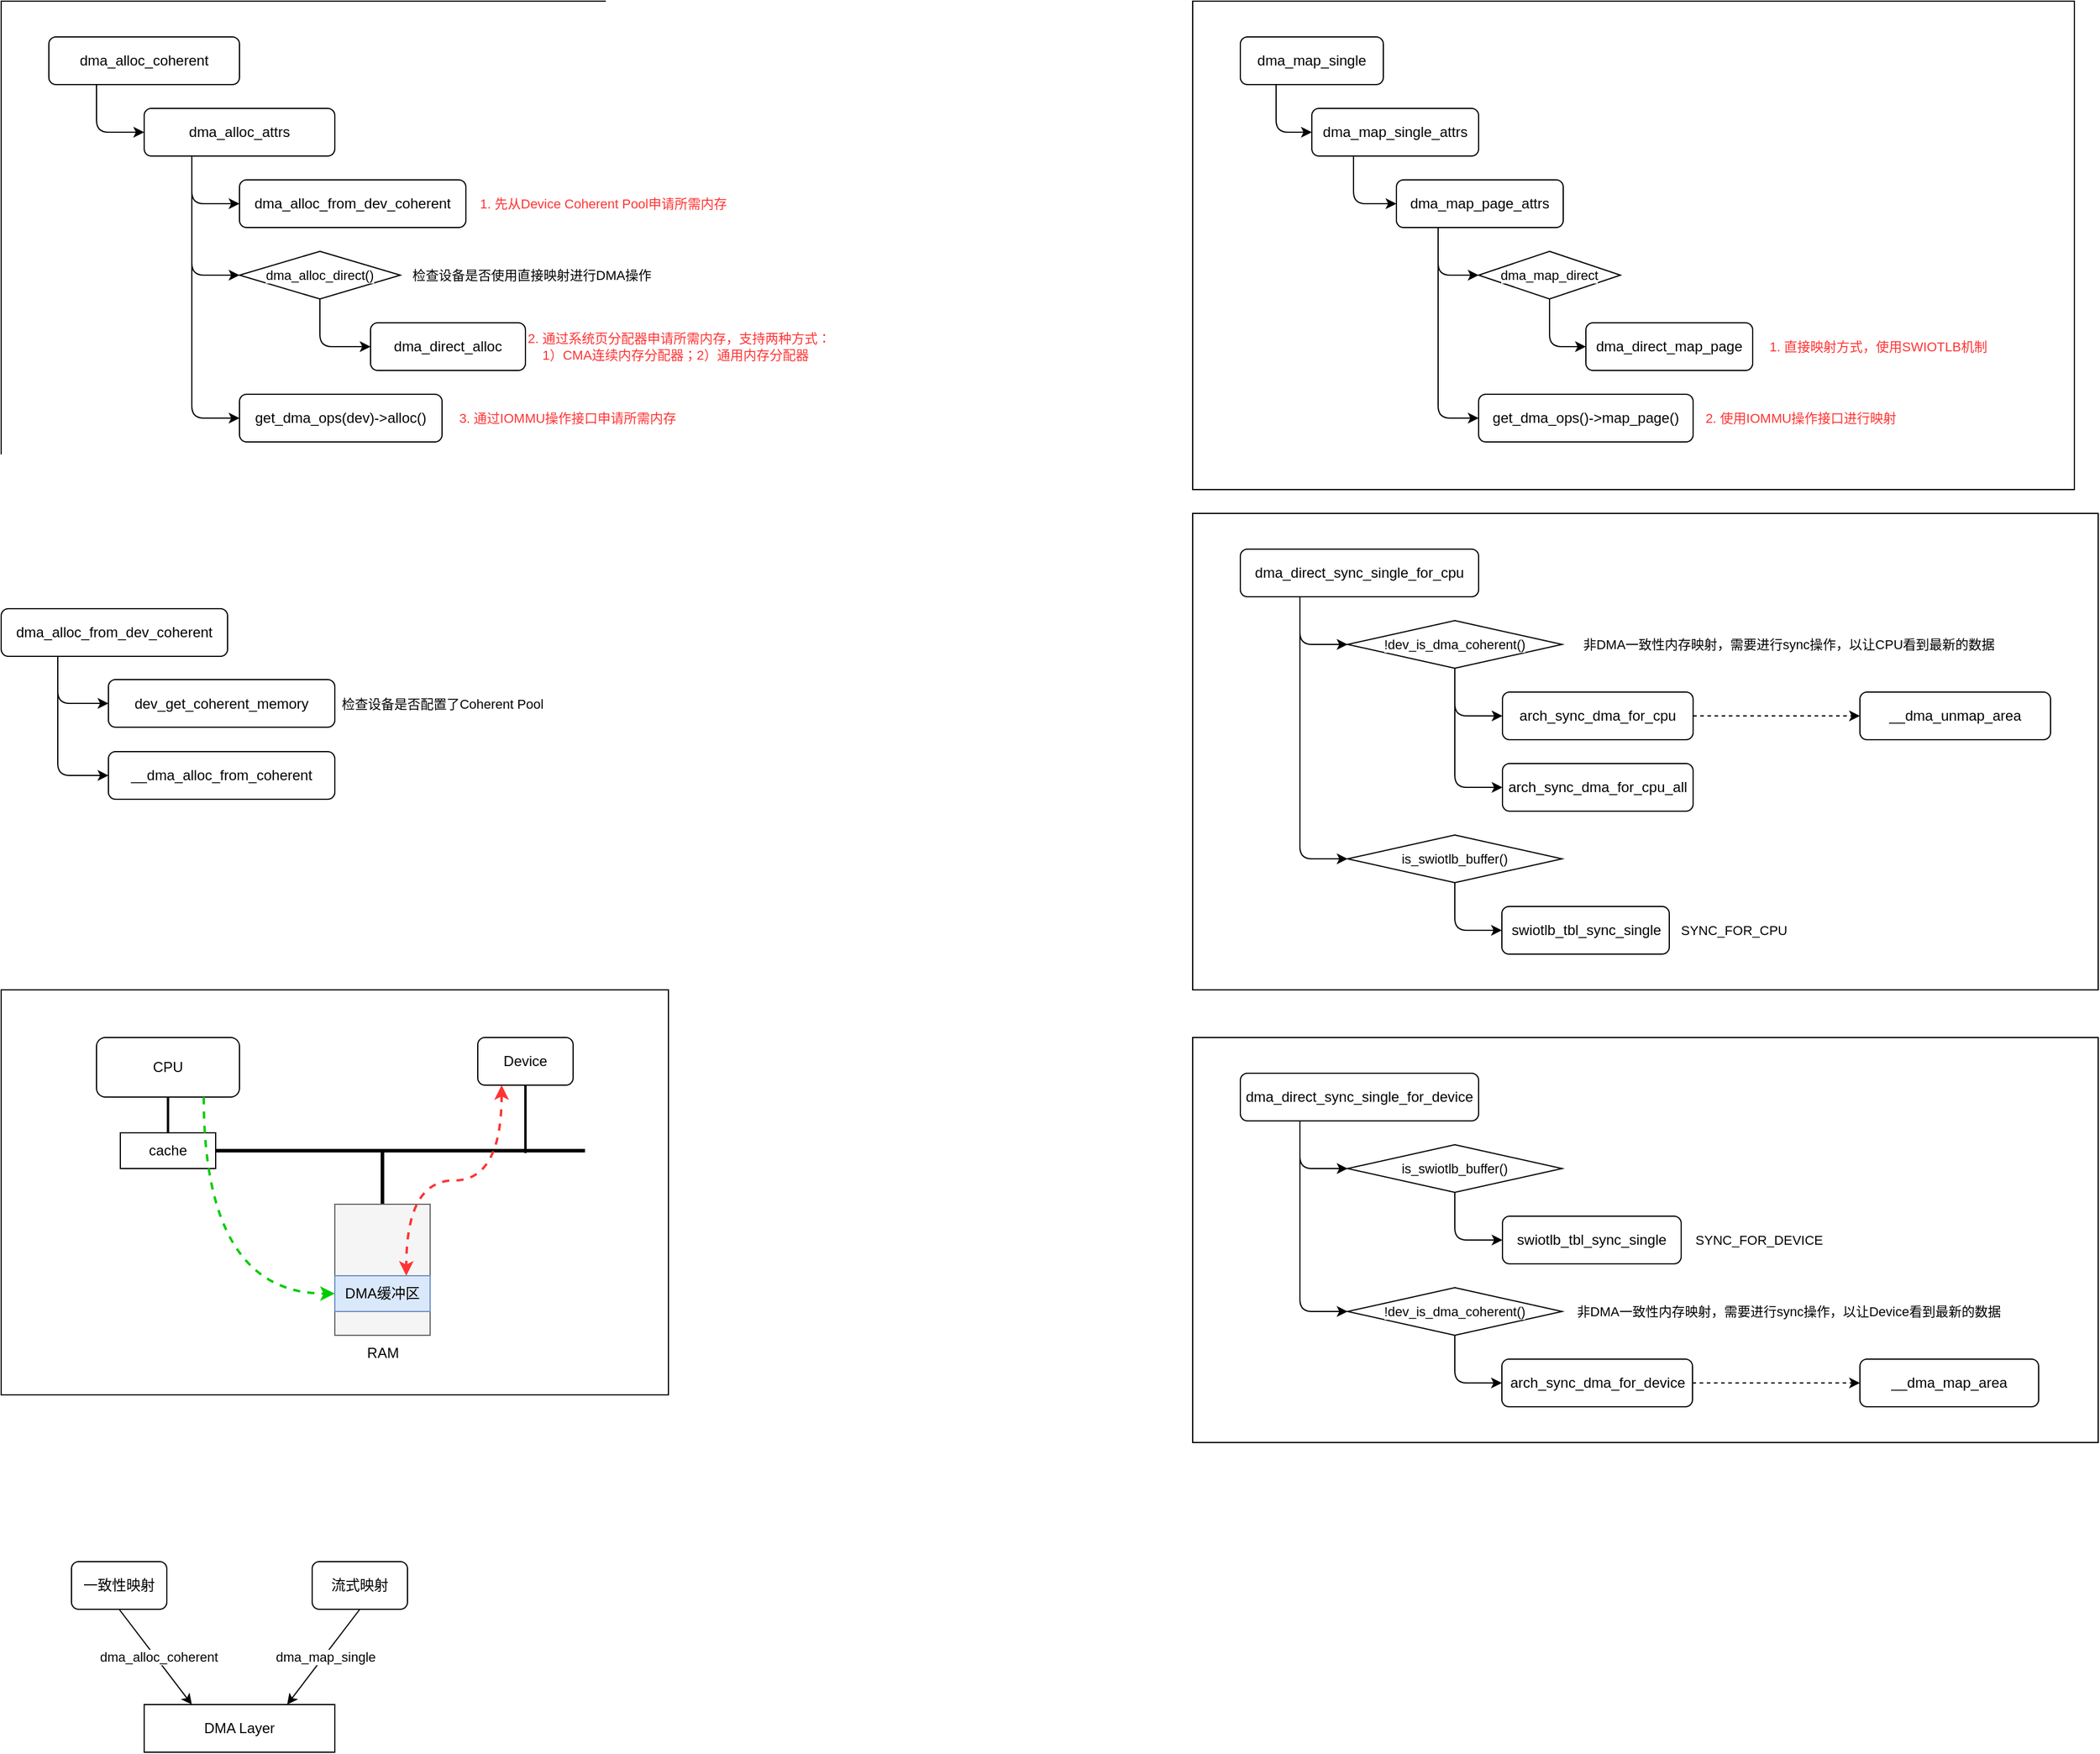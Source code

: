 <mxfile version="23.1.5" type="github" pages="4">
  <diagram name="DMA" id="xgYFPVZLW5DV_Q9SxGE-">
    <mxGraphModel dx="666" dy="1018" grid="1" gridSize="10" guides="1" tooltips="1" connect="1" arrows="1" fold="1" page="1" pageScale="1" pageWidth="827" pageHeight="1169" math="0" shadow="0">
      <root>
        <mxCell id="0" />
        <mxCell id="1" parent="0" />
        <mxCell id="epJa9tiv43tySeTNqx5A-15" style="edgeStyle=orthogonalEdgeStyle;rounded=1;orthogonalLoop=1;jettySize=auto;html=1;exitX=0.25;exitY=1;exitDx=0;exitDy=0;entryX=0;entryY=0.5;entryDx=0;entryDy=0;strokeColor=default;align=center;verticalAlign=middle;fontFamily=Helvetica;fontSize=11;fontColor=default;labelBackgroundColor=default;endArrow=classic;" parent="1" source="epJa9tiv43tySeTNqx5A-13" target="epJa9tiv43tySeTNqx5A-14" edge="1">
          <mxGeometry relative="1" as="geometry" />
        </mxCell>
        <mxCell id="epJa9tiv43tySeTNqx5A-18" style="edgeStyle=orthogonalEdgeStyle;rounded=1;orthogonalLoop=1;jettySize=auto;html=1;exitX=0.25;exitY=1;exitDx=0;exitDy=0;entryX=0;entryY=0.5;entryDx=0;entryDy=0;strokeColor=default;align=center;verticalAlign=middle;fontFamily=Helvetica;fontSize=11;fontColor=default;labelBackgroundColor=default;endArrow=classic;" parent="1" source="epJa9tiv43tySeTNqx5A-13" target="epJa9tiv43tySeTNqx5A-17" edge="1">
          <mxGeometry relative="1" as="geometry" />
        </mxCell>
        <mxCell id="epJa9tiv43tySeTNqx5A-13" value="dma_alloc_from_dev_coherent" style="rounded=1;whiteSpace=wrap;html=1;" parent="1" vertex="1">
          <mxGeometry y="520" width="190" height="40" as="geometry" />
        </mxCell>
        <mxCell id="epJa9tiv43tySeTNqx5A-14" value="dev_get_coherent_memory" style="rounded=1;whiteSpace=wrap;html=1;" parent="1" vertex="1">
          <mxGeometry x="90" y="579.5" width="190" height="40" as="geometry" />
        </mxCell>
        <mxCell id="epJa9tiv43tySeTNqx5A-17" value="__dma_alloc_from_coherent" style="rounded=1;whiteSpace=wrap;html=1;" parent="1" vertex="1">
          <mxGeometry x="90" y="640" width="190" height="40" as="geometry" />
        </mxCell>
        <mxCell id="epJa9tiv43tySeTNqx5A-21" value="检查设备是否配置了Coherent Pool" style="text;html=1;align=center;verticalAlign=middle;resizable=0;points=[];autosize=1;strokeColor=none;fillColor=none;fontFamily=Helvetica;fontSize=11;fontColor=default;labelBackgroundColor=default;" parent="1" vertex="1">
          <mxGeometry x="275" y="584.5" width="190" height="30" as="geometry" />
        </mxCell>
        <mxCell id="epJa9tiv43tySeTNqx5A-42" value="" style="rounded=0;whiteSpace=wrap;html=1;fontFamily=Helvetica;fontSize=11;fontColor=default;labelBackgroundColor=default;" parent="1" vertex="1">
          <mxGeometry y="10" width="790" height="400" as="geometry" />
        </mxCell>
        <mxCell id="epJa9tiv43tySeTNqx5A-43" style="edgeStyle=orthogonalEdgeStyle;rounded=1;orthogonalLoop=1;jettySize=auto;html=1;exitX=0.25;exitY=1;exitDx=0;exitDy=0;entryX=0;entryY=0.5;entryDx=0;entryDy=0;strokeColor=default;align=center;verticalAlign=middle;fontFamily=Helvetica;fontSize=11;fontColor=default;labelBackgroundColor=default;endArrow=classic;" parent="1" source="epJa9tiv43tySeTNqx5A-44" target="epJa9tiv43tySeTNqx5A-49" edge="1">
          <mxGeometry relative="1" as="geometry" />
        </mxCell>
        <mxCell id="epJa9tiv43tySeTNqx5A-44" value="dma_alloc_coherent" style="rounded=1;whiteSpace=wrap;html=1;" parent="1" vertex="1">
          <mxGeometry x="40" y="40" width="160" height="40" as="geometry" />
        </mxCell>
        <mxCell id="epJa9tiv43tySeTNqx5A-45" style="edgeStyle=orthogonalEdgeStyle;rounded=1;orthogonalLoop=1;jettySize=auto;html=1;exitX=0.25;exitY=1;exitDx=0;exitDy=0;entryX=0;entryY=0.5;entryDx=0;entryDy=0;strokeColor=default;align=center;verticalAlign=middle;fontFamily=Helvetica;fontSize=11;fontColor=default;labelBackgroundColor=default;endArrow=classic;" parent="1" source="epJa9tiv43tySeTNqx5A-49" target="epJa9tiv43tySeTNqx5A-50" edge="1">
          <mxGeometry relative="1" as="geometry" />
        </mxCell>
        <mxCell id="epJa9tiv43tySeTNqx5A-46" style="edgeStyle=orthogonalEdgeStyle;rounded=1;orthogonalLoop=1;jettySize=auto;html=1;exitX=0.5;exitY=1;exitDx=0;exitDy=0;entryX=0;entryY=0.5;entryDx=0;entryDy=0;strokeColor=default;align=center;verticalAlign=middle;fontFamily=Helvetica;fontSize=11;fontColor=default;labelBackgroundColor=default;endArrow=classic;" parent="1" source="epJa9tiv43tySeTNqx5A-53" target="epJa9tiv43tySeTNqx5A-51" edge="1">
          <mxGeometry relative="1" as="geometry" />
        </mxCell>
        <mxCell id="epJa9tiv43tySeTNqx5A-47" style="edgeStyle=orthogonalEdgeStyle;rounded=1;orthogonalLoop=1;jettySize=auto;html=1;exitX=0.25;exitY=1;exitDx=0;exitDy=0;entryX=0;entryY=0.5;entryDx=0;entryDy=0;strokeColor=default;align=center;verticalAlign=middle;fontFamily=Helvetica;fontSize=11;fontColor=default;labelBackgroundColor=default;endArrow=classic;" parent="1" source="epJa9tiv43tySeTNqx5A-49" target="epJa9tiv43tySeTNqx5A-52" edge="1">
          <mxGeometry relative="1" as="geometry" />
        </mxCell>
        <mxCell id="epJa9tiv43tySeTNqx5A-48" style="edgeStyle=orthogonalEdgeStyle;rounded=1;orthogonalLoop=1;jettySize=auto;html=1;exitX=0.25;exitY=1;exitDx=0;exitDy=0;entryX=0;entryY=0.5;entryDx=0;entryDy=0;strokeColor=default;align=center;verticalAlign=middle;fontFamily=Helvetica;fontSize=11;fontColor=default;labelBackgroundColor=default;endArrow=classic;" parent="1" source="epJa9tiv43tySeTNqx5A-49" target="epJa9tiv43tySeTNqx5A-53" edge="1">
          <mxGeometry relative="1" as="geometry" />
        </mxCell>
        <mxCell id="epJa9tiv43tySeTNqx5A-49" value="dma_alloc_attrs" style="rounded=1;whiteSpace=wrap;html=1;" parent="1" vertex="1">
          <mxGeometry x="120" y="100" width="160" height="40" as="geometry" />
        </mxCell>
        <mxCell id="epJa9tiv43tySeTNqx5A-50" value="dma_alloc_from_dev_coherent" style="rounded=1;whiteSpace=wrap;html=1;" parent="1" vertex="1">
          <mxGeometry x="200" y="160" width="190" height="40" as="geometry" />
        </mxCell>
        <mxCell id="epJa9tiv43tySeTNqx5A-51" value="dma_direct_alloc" style="rounded=1;whiteSpace=wrap;html=1;" parent="1" vertex="1">
          <mxGeometry x="310" y="280" width="130" height="40" as="geometry" />
        </mxCell>
        <mxCell id="epJa9tiv43tySeTNqx5A-52" value="get_dma_ops(dev)-&amp;gt;alloc()" style="rounded=1;whiteSpace=wrap;html=1;" parent="1" vertex="1">
          <mxGeometry x="200" y="340" width="170" height="40" as="geometry" />
        </mxCell>
        <mxCell id="epJa9tiv43tySeTNqx5A-53" value="dma_alloc_direct()" style="rhombus;whiteSpace=wrap;html=1;fontFamily=Helvetica;fontSize=11;fontColor=default;labelBackgroundColor=default;" parent="1" vertex="1">
          <mxGeometry x="200" y="220" width="135" height="40" as="geometry" />
        </mxCell>
        <mxCell id="epJa9tiv43tySeTNqx5A-54" value="1. 先从Device Coherent Pool申请所需内存" style="text;html=1;align=center;verticalAlign=middle;resizable=0;points=[];autosize=1;strokeColor=none;fillColor=none;fontFamily=Helvetica;fontSize=11;fontColor=#FF3333;labelBackgroundColor=default;" parent="1" vertex="1">
          <mxGeometry x="390" y="165" width="230" height="30" as="geometry" />
        </mxCell>
        <mxCell id="epJa9tiv43tySeTNqx5A-55" value="检查设备是否使用直接映射进行DMA操作" style="text;html=1;align=center;verticalAlign=middle;resizable=0;points=[];autosize=1;strokeColor=none;fillColor=none;fontFamily=Helvetica;fontSize=11;fontColor=default;labelBackgroundColor=default;" parent="1" vertex="1">
          <mxGeometry x="335" y="225" width="220" height="30" as="geometry" />
        </mxCell>
        <mxCell id="epJa9tiv43tySeTNqx5A-56" value="2. 通过系统页分配器申请所需内存，支持两种方式：&lt;br&gt;&lt;span style=&quot;white-space-collapse: preserve;&quot;&gt;&amp;nbsp; &amp;nbsp; &lt;/span&gt;1）CMA连续内存分配器；2）通用内存分配器" style="text;html=1;align=left;verticalAlign=middle;resizable=0;points=[];autosize=1;strokeColor=none;fillColor=none;fontFamily=Helvetica;fontSize=11;fontColor=#FF3333;labelBackgroundColor=default;" parent="1" vertex="1">
          <mxGeometry x="440" y="280" width="280" height="40" as="geometry" />
        </mxCell>
        <mxCell id="epJa9tiv43tySeTNqx5A-57" value="3. 通过IOMMU操作接口申请所需内存" style="text;html=1;align=center;verticalAlign=middle;resizable=0;points=[];autosize=1;strokeColor=none;fillColor=none;fontFamily=Helvetica;fontSize=11;fontColor=#FF3333;labelBackgroundColor=default;" parent="1" vertex="1">
          <mxGeometry x="370" y="345" width="210" height="30" as="geometry" />
        </mxCell>
        <mxCell id="epJa9tiv43tySeTNqx5A-59" value="" style="rounded=0;whiteSpace=wrap;html=1;fontFamily=Helvetica;fontSize=11;fontColor=default;labelBackgroundColor=default;" parent="1" vertex="1">
          <mxGeometry x="1000" y="10" width="740" height="410" as="geometry" />
        </mxCell>
        <mxCell id="epJa9tiv43tySeTNqx5A-60" style="edgeStyle=orthogonalEdgeStyle;rounded=1;orthogonalLoop=1;jettySize=auto;html=1;exitX=0.25;exitY=1;exitDx=0;exitDy=0;entryX=0;entryY=0.5;entryDx=0;entryDy=0;strokeColor=default;align=center;verticalAlign=middle;fontFamily=Helvetica;fontSize=11;fontColor=default;labelBackgroundColor=default;endArrow=classic;" parent="1" source="epJa9tiv43tySeTNqx5A-61" target="epJa9tiv43tySeTNqx5A-63" edge="1">
          <mxGeometry relative="1" as="geometry" />
        </mxCell>
        <mxCell id="epJa9tiv43tySeTNqx5A-61" value="dma_map_single" style="rounded=1;whiteSpace=wrap;html=1;" parent="1" vertex="1">
          <mxGeometry x="1040" y="40" width="120" height="40" as="geometry" />
        </mxCell>
        <mxCell id="epJa9tiv43tySeTNqx5A-62" style="edgeStyle=orthogonalEdgeStyle;rounded=1;orthogonalLoop=1;jettySize=auto;html=1;exitX=0.25;exitY=1;exitDx=0;exitDy=0;entryX=0;entryY=0.5;entryDx=0;entryDy=0;strokeColor=default;align=center;verticalAlign=middle;fontFamily=Helvetica;fontSize=11;fontColor=default;labelBackgroundColor=default;endArrow=classic;" parent="1" source="epJa9tiv43tySeTNqx5A-63" target="epJa9tiv43tySeTNqx5A-66" edge="1">
          <mxGeometry relative="1" as="geometry" />
        </mxCell>
        <mxCell id="epJa9tiv43tySeTNqx5A-63" value="dma_map_single_attrs" style="rounded=1;whiteSpace=wrap;html=1;" parent="1" vertex="1">
          <mxGeometry x="1100" y="100" width="140" height="40" as="geometry" />
        </mxCell>
        <mxCell id="epJa9tiv43tySeTNqx5A-64" style="edgeStyle=orthogonalEdgeStyle;rounded=1;orthogonalLoop=1;jettySize=auto;html=1;exitX=0.25;exitY=1;exitDx=0;exitDy=0;entryX=0;entryY=0.5;entryDx=0;entryDy=0;strokeColor=default;align=center;verticalAlign=middle;fontFamily=Helvetica;fontSize=11;fontColor=default;labelBackgroundColor=default;endArrow=classic;" parent="1" source="epJa9tiv43tySeTNqx5A-66" target="epJa9tiv43tySeTNqx5A-68" edge="1">
          <mxGeometry relative="1" as="geometry" />
        </mxCell>
        <mxCell id="epJa9tiv43tySeTNqx5A-65" style="edgeStyle=orthogonalEdgeStyle;rounded=1;orthogonalLoop=1;jettySize=auto;html=1;exitX=0.25;exitY=1;exitDx=0;exitDy=0;entryX=0;entryY=0.5;entryDx=0;entryDy=0;strokeColor=default;align=center;verticalAlign=middle;fontFamily=Helvetica;fontSize=11;fontColor=default;labelBackgroundColor=default;endArrow=classic;" parent="1" source="epJa9tiv43tySeTNqx5A-66" target="epJa9tiv43tySeTNqx5A-70" edge="1">
          <mxGeometry relative="1" as="geometry" />
        </mxCell>
        <mxCell id="epJa9tiv43tySeTNqx5A-66" value="dma_map_page_attrs" style="rounded=1;whiteSpace=wrap;html=1;" parent="1" vertex="1">
          <mxGeometry x="1171" y="160" width="140" height="40" as="geometry" />
        </mxCell>
        <mxCell id="epJa9tiv43tySeTNqx5A-67" style="edgeStyle=orthogonalEdgeStyle;rounded=1;orthogonalLoop=1;jettySize=auto;html=1;exitX=0.5;exitY=1;exitDx=0;exitDy=0;entryX=0;entryY=0.5;entryDx=0;entryDy=0;strokeColor=default;align=center;verticalAlign=middle;fontFamily=Helvetica;fontSize=11;fontColor=default;labelBackgroundColor=default;endArrow=classic;" parent="1" source="epJa9tiv43tySeTNqx5A-68" target="epJa9tiv43tySeTNqx5A-69" edge="1">
          <mxGeometry relative="1" as="geometry" />
        </mxCell>
        <mxCell id="epJa9tiv43tySeTNqx5A-68" value="dma_map_direct" style="rhombus;whiteSpace=wrap;html=1;fontFamily=Helvetica;fontSize=11;fontColor=default;labelBackgroundColor=default;" parent="1" vertex="1">
          <mxGeometry x="1240" y="220" width="119" height="40" as="geometry" />
        </mxCell>
        <mxCell id="epJa9tiv43tySeTNqx5A-69" value="dma_direct_map_page" style="rounded=1;whiteSpace=wrap;html=1;" parent="1" vertex="1">
          <mxGeometry x="1330" y="280" width="140" height="40" as="geometry" />
        </mxCell>
        <mxCell id="epJa9tiv43tySeTNqx5A-70" value="get_dma_ops()-&amp;gt;map_page()" style="rounded=1;whiteSpace=wrap;html=1;" parent="1" vertex="1">
          <mxGeometry x="1240" y="340" width="180" height="40" as="geometry" />
        </mxCell>
        <mxCell id="epJa9tiv43tySeTNqx5A-71" value="1. 直接映射方式，使用SWIOTLB机制" style="text;html=1;align=center;verticalAlign=middle;resizable=0;points=[];autosize=1;strokeColor=none;fillColor=none;fontFamily=Helvetica;fontSize=11;fontColor=#FF3333;labelBackgroundColor=default;" parent="1" vertex="1">
          <mxGeometry x="1470" y="285" width="210" height="30" as="geometry" />
        </mxCell>
        <mxCell id="epJa9tiv43tySeTNqx5A-72" value="2. 使用IOMMU操作接口进行映射" style="text;html=1;align=center;verticalAlign=middle;resizable=0;points=[];autosize=1;strokeColor=none;fillColor=none;fontFamily=Helvetica;fontSize=11;fontColor=#FF3333;labelBackgroundColor=default;" parent="1" vertex="1">
          <mxGeometry x="1420" y="345" width="180" height="30" as="geometry" />
        </mxCell>
        <mxCell id="epJa9tiv43tySeTNqx5A-115" value="" style="rounded=0;whiteSpace=wrap;html=1;fontFamily=Helvetica;fontSize=11;fontColor=default;labelBackgroundColor=default;" parent="1" vertex="1">
          <mxGeometry x="1000" y="440" width="760" height="400" as="geometry" />
        </mxCell>
        <mxCell id="epJa9tiv43tySeTNqx5A-116" style="edgeStyle=orthogonalEdgeStyle;rounded=1;orthogonalLoop=1;jettySize=auto;html=1;exitX=0.25;exitY=1;exitDx=0;exitDy=0;entryX=0;entryY=0.5;entryDx=0;entryDy=0;strokeColor=default;align=center;verticalAlign=middle;fontFamily=Helvetica;fontSize=11;fontColor=default;labelBackgroundColor=default;endArrow=classic;" parent="1" source="epJa9tiv43tySeTNqx5A-118" target="epJa9tiv43tySeTNqx5A-123" edge="1">
          <mxGeometry relative="1" as="geometry" />
        </mxCell>
        <mxCell id="epJa9tiv43tySeTNqx5A-117" style="edgeStyle=orthogonalEdgeStyle;rounded=1;orthogonalLoop=1;jettySize=auto;html=1;exitX=0.25;exitY=1;exitDx=0;exitDy=0;entryX=0;entryY=0.5;entryDx=0;entryDy=0;strokeColor=default;align=center;verticalAlign=middle;fontFamily=Helvetica;fontSize=11;fontColor=default;labelBackgroundColor=default;endArrow=classic;" parent="1" source="epJa9tiv43tySeTNqx5A-118" target="epJa9tiv43tySeTNqx5A-127" edge="1">
          <mxGeometry relative="1" as="geometry" />
        </mxCell>
        <mxCell id="epJa9tiv43tySeTNqx5A-118" value="dma_direct_sync_single_for_cpu" style="rounded=1;whiteSpace=wrap;html=1;" parent="1" vertex="1">
          <mxGeometry x="1040" y="470" width="200" height="40" as="geometry" />
        </mxCell>
        <mxCell id="epJa9tiv43tySeTNqx5A-119" style="edgeStyle=orthogonalEdgeStyle;rounded=1;orthogonalLoop=1;jettySize=auto;html=1;exitX=1;exitY=0.5;exitDx=0;exitDy=0;entryX=0;entryY=0.5;entryDx=0;entryDy=0;strokeColor=default;align=center;verticalAlign=middle;fontFamily=Helvetica;fontSize=11;fontColor=default;labelBackgroundColor=default;endArrow=classic;dashed=1;" parent="1" source="epJa9tiv43tySeTNqx5A-120" target="epJa9tiv43tySeTNqx5A-129" edge="1">
          <mxGeometry relative="1" as="geometry" />
        </mxCell>
        <mxCell id="epJa9tiv43tySeTNqx5A-120" value="arch_sync_dma_for_cpu" style="rounded=1;whiteSpace=wrap;html=1;" parent="1" vertex="1">
          <mxGeometry x="1260" y="590" width="160" height="40" as="geometry" />
        </mxCell>
        <mxCell id="epJa9tiv43tySeTNqx5A-121" style="edgeStyle=orthogonalEdgeStyle;rounded=1;orthogonalLoop=1;jettySize=auto;html=1;exitX=0.5;exitY=1;exitDx=0;exitDy=0;entryX=0;entryY=0.5;entryDx=0;entryDy=0;strokeColor=default;align=center;verticalAlign=middle;fontFamily=Helvetica;fontSize=11;fontColor=default;labelBackgroundColor=default;endArrow=classic;" parent="1" source="epJa9tiv43tySeTNqx5A-123" target="epJa9tiv43tySeTNqx5A-120" edge="1">
          <mxGeometry relative="1" as="geometry" />
        </mxCell>
        <mxCell id="epJa9tiv43tySeTNqx5A-122" style="edgeStyle=orthogonalEdgeStyle;rounded=1;orthogonalLoop=1;jettySize=auto;html=1;exitX=0.5;exitY=1;exitDx=0;exitDy=0;entryX=0;entryY=0.5;entryDx=0;entryDy=0;strokeColor=default;align=center;verticalAlign=middle;fontFamily=Helvetica;fontSize=11;fontColor=default;labelBackgroundColor=default;endArrow=classic;" parent="1" source="epJa9tiv43tySeTNqx5A-123" target="epJa9tiv43tySeTNqx5A-125" edge="1">
          <mxGeometry relative="1" as="geometry" />
        </mxCell>
        <mxCell id="epJa9tiv43tySeTNqx5A-123" value="!dev_is_dma_coherent()" style="rhombus;whiteSpace=wrap;html=1;fontFamily=Helvetica;fontSize=11;fontColor=default;labelBackgroundColor=default;" parent="1" vertex="1">
          <mxGeometry x="1130" y="530" width="180" height="40" as="geometry" />
        </mxCell>
        <mxCell id="epJa9tiv43tySeTNqx5A-124" value="非DMA一致性内存映射，需要进行sync操作，以让CPU看到最新的数据" style="text;html=1;align=center;verticalAlign=middle;resizable=0;points=[];autosize=1;strokeColor=none;fillColor=none;fontFamily=Helvetica;fontSize=11;fontColor=default;labelBackgroundColor=default;" parent="1" vertex="1">
          <mxGeometry x="1315" y="535" width="370" height="30" as="geometry" />
        </mxCell>
        <mxCell id="epJa9tiv43tySeTNqx5A-125" value="arch_sync_dma_for_cpu_all" style="rounded=1;whiteSpace=wrap;html=1;" parent="1" vertex="1">
          <mxGeometry x="1260" y="650" width="160" height="40" as="geometry" />
        </mxCell>
        <mxCell id="epJa9tiv43tySeTNqx5A-126" style="edgeStyle=orthogonalEdgeStyle;rounded=1;orthogonalLoop=1;jettySize=auto;html=1;exitX=0.5;exitY=1;exitDx=0;exitDy=0;entryX=0;entryY=0.5;entryDx=0;entryDy=0;strokeColor=default;align=center;verticalAlign=middle;fontFamily=Helvetica;fontSize=11;fontColor=default;labelBackgroundColor=default;endArrow=classic;" parent="1" source="epJa9tiv43tySeTNqx5A-127" target="epJa9tiv43tySeTNqx5A-128" edge="1">
          <mxGeometry relative="1" as="geometry" />
        </mxCell>
        <mxCell id="epJa9tiv43tySeTNqx5A-127" value="is_swiotlb_buffer()" style="rhombus;whiteSpace=wrap;html=1;fontFamily=Helvetica;fontSize=11;fontColor=default;labelBackgroundColor=default;" parent="1" vertex="1">
          <mxGeometry x="1130" y="710" width="180" height="40" as="geometry" />
        </mxCell>
        <mxCell id="epJa9tiv43tySeTNqx5A-128" value="swiotlb_tbl_sync_single" style="rounded=1;whiteSpace=wrap;html=1;" parent="1" vertex="1">
          <mxGeometry x="1259.5" y="770" width="140.5" height="40" as="geometry" />
        </mxCell>
        <mxCell id="epJa9tiv43tySeTNqx5A-129" value="__dma_unmap_area" style="rounded=1;whiteSpace=wrap;html=1;" parent="1" vertex="1">
          <mxGeometry x="1560" y="590" width="160" height="40" as="geometry" />
        </mxCell>
        <mxCell id="epJa9tiv43tySeTNqx5A-130" value="SYNC_FOR_CPU" style="text;html=1;align=center;verticalAlign=middle;resizable=0;points=[];autosize=1;strokeColor=none;fillColor=none;fontFamily=Helvetica;fontSize=11;fontColor=default;labelBackgroundColor=default;" parent="1" vertex="1">
          <mxGeometry x="1399" y="775" width="110" height="30" as="geometry" />
        </mxCell>
        <mxCell id="epJa9tiv43tySeTNqx5A-131" value="" style="rounded=0;whiteSpace=wrap;html=1;fontFamily=Helvetica;fontSize=11;fontColor=default;labelBackgroundColor=default;" parent="1" vertex="1">
          <mxGeometry x="1000" y="880" width="760" height="340" as="geometry" />
        </mxCell>
        <mxCell id="epJa9tiv43tySeTNqx5A-132" style="edgeStyle=orthogonalEdgeStyle;rounded=1;orthogonalLoop=1;jettySize=auto;html=1;exitX=0.25;exitY=1;exitDx=0;exitDy=0;entryX=0;entryY=0.5;entryDx=0;entryDy=0;strokeColor=default;align=center;verticalAlign=middle;fontFamily=Helvetica;fontSize=11;fontColor=default;labelBackgroundColor=default;endArrow=classic;" parent="1" source="epJa9tiv43tySeTNqx5A-134" target="epJa9tiv43tySeTNqx5A-137" edge="1">
          <mxGeometry relative="1" as="geometry" />
        </mxCell>
        <mxCell id="epJa9tiv43tySeTNqx5A-133" style="edgeStyle=orthogonalEdgeStyle;rounded=1;orthogonalLoop=1;jettySize=auto;html=1;exitX=0.25;exitY=1;exitDx=0;exitDy=0;entryX=0;entryY=0.5;entryDx=0;entryDy=0;strokeColor=default;align=center;verticalAlign=middle;fontFamily=Helvetica;fontSize=11;fontColor=default;labelBackgroundColor=default;endArrow=classic;" parent="1" source="epJa9tiv43tySeTNqx5A-134" target="epJa9tiv43tySeTNqx5A-142" edge="1">
          <mxGeometry relative="1" as="geometry" />
        </mxCell>
        <mxCell id="epJa9tiv43tySeTNqx5A-134" value="dma_direct_sync_single_for_device" style="rounded=1;whiteSpace=wrap;html=1;" parent="1" vertex="1">
          <mxGeometry x="1040" y="910" width="200" height="40" as="geometry" />
        </mxCell>
        <mxCell id="epJa9tiv43tySeTNqx5A-135" value="swiotlb_tbl_sync_single" style="rounded=1;whiteSpace=wrap;html=1;" parent="1" vertex="1">
          <mxGeometry x="1260" y="1030" width="150" height="40" as="geometry" />
        </mxCell>
        <mxCell id="epJa9tiv43tySeTNqx5A-136" style="edgeStyle=orthogonalEdgeStyle;rounded=1;orthogonalLoop=1;jettySize=auto;html=1;exitX=0.5;exitY=1;exitDx=0;exitDy=0;entryX=0;entryY=0.5;entryDx=0;entryDy=0;strokeColor=default;align=center;verticalAlign=middle;fontFamily=Helvetica;fontSize=11;fontColor=default;labelBackgroundColor=default;endArrow=classic;" parent="1" source="epJa9tiv43tySeTNqx5A-137" target="epJa9tiv43tySeTNqx5A-135" edge="1">
          <mxGeometry relative="1" as="geometry" />
        </mxCell>
        <mxCell id="epJa9tiv43tySeTNqx5A-137" value="is_swiotlb_buffer()" style="rhombus;whiteSpace=wrap;html=1;fontFamily=Helvetica;fontSize=11;fontColor=default;labelBackgroundColor=default;" parent="1" vertex="1">
          <mxGeometry x="1130" y="970" width="180" height="40" as="geometry" />
        </mxCell>
        <mxCell id="epJa9tiv43tySeTNqx5A-138" value="SYNC_FOR_DEVICE" style="text;html=1;align=center;verticalAlign=middle;resizable=0;points=[];autosize=1;strokeColor=none;fillColor=none;fontFamily=Helvetica;fontSize=11;fontColor=default;labelBackgroundColor=default;" parent="1" vertex="1">
          <mxGeometry x="1410" y="1035" width="130" height="30" as="geometry" />
        </mxCell>
        <mxCell id="epJa9tiv43tySeTNqx5A-139" style="edgeStyle=orthogonalEdgeStyle;rounded=1;orthogonalLoop=1;jettySize=auto;html=1;exitX=1;exitY=0.5;exitDx=0;exitDy=0;entryX=0.5;entryY=1;entryDx=0;entryDy=0;strokeColor=default;align=center;verticalAlign=middle;fontFamily=Helvetica;fontSize=11;fontColor=default;labelBackgroundColor=default;endArrow=classic;dashed=1;" parent="1" source="epJa9tiv43tySeTNqx5A-140" target="epJa9tiv43tySeTNqx5A-144" edge="1">
          <mxGeometry relative="1" as="geometry" />
        </mxCell>
        <mxCell id="epJa9tiv43tySeTNqx5A-140" value="arch_sync_dma_for_device" style="rounded=1;whiteSpace=wrap;html=1;" parent="1" vertex="1">
          <mxGeometry x="1259.5" y="1150" width="160" height="40" as="geometry" />
        </mxCell>
        <mxCell id="epJa9tiv43tySeTNqx5A-141" style="edgeStyle=orthogonalEdgeStyle;rounded=1;orthogonalLoop=1;jettySize=auto;html=1;exitX=0.5;exitY=1;exitDx=0;exitDy=0;entryX=0;entryY=0.5;entryDx=0;entryDy=0;strokeColor=default;align=center;verticalAlign=middle;fontFamily=Helvetica;fontSize=11;fontColor=default;labelBackgroundColor=default;endArrow=classic;" parent="1" source="epJa9tiv43tySeTNqx5A-142" target="epJa9tiv43tySeTNqx5A-140" edge="1">
          <mxGeometry relative="1" as="geometry" />
        </mxCell>
        <mxCell id="epJa9tiv43tySeTNqx5A-142" value="!dev_is_dma_coherent()" style="rhombus;whiteSpace=wrap;html=1;fontFamily=Helvetica;fontSize=11;fontColor=default;labelBackgroundColor=default;" parent="1" vertex="1">
          <mxGeometry x="1130" y="1090" width="180" height="40" as="geometry" />
        </mxCell>
        <mxCell id="epJa9tiv43tySeTNqx5A-143" value="非DMA一致性内存映射，需要进行sync操作，以让Device看到最新的数据" style="text;html=1;align=center;verticalAlign=middle;resizable=0;points=[];autosize=1;strokeColor=none;fillColor=none;fontFamily=Helvetica;fontSize=11;fontColor=default;labelBackgroundColor=default;" parent="1" vertex="1">
          <mxGeometry x="1310" y="1095" width="380" height="30" as="geometry" />
        </mxCell>
        <mxCell id="epJa9tiv43tySeTNqx5A-144" value="__dma_map_area" style="rounded=1;whiteSpace=wrap;html=1;direction=south;" parent="1" vertex="1">
          <mxGeometry x="1560" y="1150" width="150" height="40" as="geometry" />
        </mxCell>
        <mxCell id="FRwCQJr2lT4RI_qEqwid-20" value="" style="rounded=0;whiteSpace=wrap;html=1;" vertex="1" parent="1">
          <mxGeometry y="840" width="560" height="340" as="geometry" />
        </mxCell>
        <mxCell id="FRwCQJr2lT4RI_qEqwid-21" style="edgeStyle=orthogonalEdgeStyle;rounded=0;orthogonalLoop=1;jettySize=auto;html=1;entryX=0.5;entryY=0;entryDx=0;entryDy=0;endArrow=none;endFill=0;strokeWidth=2;" edge="1" parent="1" source="FRwCQJr2lT4RI_qEqwid-22" target="FRwCQJr2lT4RI_qEqwid-24">
          <mxGeometry relative="1" as="geometry" />
        </mxCell>
        <mxCell id="FRwCQJr2lT4RI_qEqwid-22" value="CPU" style="rounded=1;whiteSpace=wrap;html=1;verticalAlign=middle;" vertex="1" parent="1">
          <mxGeometry x="80" y="880" width="120" height="50" as="geometry" />
        </mxCell>
        <mxCell id="FRwCQJr2lT4RI_qEqwid-23" style="edgeStyle=orthogonalEdgeStyle;rounded=0;orthogonalLoop=1;jettySize=auto;html=1;exitX=1;exitY=0.5;exitDx=0;exitDy=0;strokeWidth=3;endArrow=none;endFill=0;" edge="1" parent="1" source="FRwCQJr2lT4RI_qEqwid-24">
          <mxGeometry relative="1" as="geometry">
            <mxPoint x="490" y="975" as="targetPoint" />
          </mxGeometry>
        </mxCell>
        <mxCell id="FRwCQJr2lT4RI_qEqwid-24" value="cache" style="rounded=0;whiteSpace=wrap;html=1;" vertex="1" parent="1">
          <mxGeometry x="100" y="960" width="80" height="30" as="geometry" />
        </mxCell>
        <mxCell id="FRwCQJr2lT4RI_qEqwid-25" style="edgeStyle=orthogonalEdgeStyle;rounded=0;orthogonalLoop=1;jettySize=auto;html=1;exitX=0.5;exitY=0;exitDx=0;exitDy=0;endArrow=none;endFill=0;strokeWidth=3;" edge="1" parent="1" source="FRwCQJr2lT4RI_qEqwid-26">
          <mxGeometry relative="1" as="geometry">
            <mxPoint x="320" y="974" as="targetPoint" />
          </mxGeometry>
        </mxCell>
        <mxCell id="FRwCQJr2lT4RI_qEqwid-26" value="" style="rounded=0;whiteSpace=wrap;html=1;fillColor=#f5f5f5;strokeColor=#666666;fontColor=#333333;" vertex="1" parent="1">
          <mxGeometry x="280" y="1020" width="80" height="110" as="geometry" />
        </mxCell>
        <mxCell id="FRwCQJr2lT4RI_qEqwid-27" style="edgeStyle=orthogonalEdgeStyle;rounded=1;orthogonalLoop=1;jettySize=auto;html=1;exitX=0.25;exitY=1;exitDx=0;exitDy=0;entryX=0.75;entryY=0;entryDx=0;entryDy=0;curved=1;startArrow=classic;startFill=1;dashed=1;strokeWidth=2;strokeColor=#FF3333;" edge="1" parent="1" source="FRwCQJr2lT4RI_qEqwid-30" target="FRwCQJr2lT4RI_qEqwid-28">
          <mxGeometry relative="1" as="geometry">
            <mxPoint x="465" y="1003.5" as="sourcePoint" />
            <mxPoint x="585" y="1146.5" as="targetPoint" />
          </mxGeometry>
        </mxCell>
        <mxCell id="FRwCQJr2lT4RI_qEqwid-28" value="DMA缓冲区" style="rounded=0;whiteSpace=wrap;html=1;fillColor=#dae8fc;strokeColor=#6c8ebf;" vertex="1" parent="1">
          <mxGeometry x="280" y="1080" width="80" height="30" as="geometry" />
        </mxCell>
        <mxCell id="FRwCQJr2lT4RI_qEqwid-29" style="edgeStyle=orthogonalEdgeStyle;rounded=0;orthogonalLoop=1;jettySize=auto;html=1;exitX=0.5;exitY=1;exitDx=0;exitDy=0;endArrow=none;endFill=0;strokeWidth=2;" edge="1" parent="1" source="FRwCQJr2lT4RI_qEqwid-30">
          <mxGeometry relative="1" as="geometry">
            <mxPoint x="440" y="977" as="targetPoint" />
          </mxGeometry>
        </mxCell>
        <mxCell id="FRwCQJr2lT4RI_qEqwid-30" value="Device" style="rounded=1;whiteSpace=wrap;html=1;" vertex="1" parent="1">
          <mxGeometry x="400" y="880" width="80" height="40" as="geometry" />
        </mxCell>
        <mxCell id="FRwCQJr2lT4RI_qEqwid-31" value="RAM" style="text;html=1;align=center;verticalAlign=middle;resizable=0;points=[];autosize=1;strokeColor=none;fillColor=none;" vertex="1" parent="1">
          <mxGeometry x="295" y="1130" width="50" height="30" as="geometry" />
        </mxCell>
        <mxCell id="FRwCQJr2lT4RI_qEqwid-32" style="edgeStyle=orthogonalEdgeStyle;rounded=0;orthogonalLoop=1;jettySize=auto;html=1;curved=1;exitX=0.75;exitY=1;exitDx=0;exitDy=0;entryX=0;entryY=0.5;entryDx=0;entryDy=0;dashed=1;strokeColor=#00CC00;strokeWidth=2;" edge="1" parent="1" source="FRwCQJr2lT4RI_qEqwid-22" target="FRwCQJr2lT4RI_qEqwid-28">
          <mxGeometry relative="1" as="geometry">
            <mxPoint x="170" y="940" as="sourcePoint" />
            <mxPoint x="230" y="1100" as="targetPoint" />
            <Array as="points">
              <mxPoint x="170" y="1095" />
            </Array>
          </mxGeometry>
        </mxCell>
        <mxCell id="FRwCQJr2lT4RI_qEqwid-34" value="DMA Layer" style="rounded=0;whiteSpace=wrap;html=1;" vertex="1" parent="1">
          <mxGeometry x="120" y="1440" width="160" height="40" as="geometry" />
        </mxCell>
        <mxCell id="FRwCQJr2lT4RI_qEqwid-37" style="rounded=0;orthogonalLoop=1;jettySize=auto;html=1;exitX=0.5;exitY=1;exitDx=0;exitDy=0;entryX=0.25;entryY=0;entryDx=0;entryDy=0;" edge="1" parent="1" source="FRwCQJr2lT4RI_qEqwid-35" target="FRwCQJr2lT4RI_qEqwid-34">
          <mxGeometry relative="1" as="geometry" />
        </mxCell>
        <mxCell id="FRwCQJr2lT4RI_qEqwid-39" value="dma_alloc_coherent" style="edgeLabel;html=1;align=center;verticalAlign=middle;resizable=0;points=[];" vertex="1" connectable="0" parent="FRwCQJr2lT4RI_qEqwid-37">
          <mxGeometry x="-0.3" y="1" relative="1" as="geometry">
            <mxPoint x="11" y="13" as="offset" />
          </mxGeometry>
        </mxCell>
        <mxCell id="FRwCQJr2lT4RI_qEqwid-35" value="一致性映射" style="rounded=1;whiteSpace=wrap;html=1;" vertex="1" parent="1">
          <mxGeometry x="59" y="1320" width="80" height="40" as="geometry" />
        </mxCell>
        <mxCell id="FRwCQJr2lT4RI_qEqwid-38" style="rounded=0;orthogonalLoop=1;jettySize=auto;html=1;exitX=0.5;exitY=1;exitDx=0;exitDy=0;entryX=0.75;entryY=0;entryDx=0;entryDy=0;" edge="1" parent="1" source="FRwCQJr2lT4RI_qEqwid-36" target="FRwCQJr2lT4RI_qEqwid-34">
          <mxGeometry relative="1" as="geometry" />
        </mxCell>
        <mxCell id="FRwCQJr2lT4RI_qEqwid-40" value="dma_map_single" style="edgeLabel;html=1;align=center;verticalAlign=middle;resizable=0;points=[];" vertex="1" connectable="0" parent="FRwCQJr2lT4RI_qEqwid-38">
          <mxGeometry x="-0.383" y="-2" relative="1" as="geometry">
            <mxPoint x="-9" y="16" as="offset" />
          </mxGeometry>
        </mxCell>
        <mxCell id="FRwCQJr2lT4RI_qEqwid-36" value="流式映射" style="rounded=1;whiteSpace=wrap;html=1;" vertex="1" parent="1">
          <mxGeometry x="261" y="1320" width="80" height="40" as="geometry" />
        </mxCell>
      </root>
    </mxGraphModel>
  </diagram>
  <diagram id="FLAurwg8rt9J_8dBdOzD" name="SWIOTLB">
    <mxGraphModel dx="1099" dy="1018" grid="1" gridSize="10" guides="1" tooltips="1" connect="1" arrows="1" fold="1" page="1" pageScale="1" pageWidth="827" pageHeight="1169" math="0" shadow="0">
      <root>
        <mxCell id="0" />
        <mxCell id="1" parent="0" />
        <mxCell id="T1ZKqq_Ft51V0WmjHaD9-6" style="edgeStyle=orthogonalEdgeStyle;rounded=1;orthogonalLoop=1;jettySize=auto;html=1;exitX=0.25;exitY=1;exitDx=0;exitDy=0;entryX=0;entryY=0.5;entryDx=0;entryDy=0;curved=0;" edge="1" parent="1" source="T1ZKqq_Ft51V0WmjHaD9-1" target="T1ZKqq_Ft51V0WmjHaD9-2">
          <mxGeometry relative="1" as="geometry" />
        </mxCell>
        <mxCell id="T1ZKqq_Ft51V0WmjHaD9-7" style="edgeStyle=orthogonalEdgeStyle;rounded=1;orthogonalLoop=1;jettySize=auto;html=1;exitX=0.25;exitY=1;exitDx=0;exitDy=0;entryX=0;entryY=0.5;entryDx=0;entryDy=0;curved=0;" edge="1" parent="1" source="T1ZKqq_Ft51V0WmjHaD9-1" target="T1ZKqq_Ft51V0WmjHaD9-4">
          <mxGeometry relative="1" as="geometry" />
        </mxCell>
        <mxCell id="T1ZKqq_Ft51V0WmjHaD9-8" style="edgeStyle=orthogonalEdgeStyle;rounded=1;orthogonalLoop=1;jettySize=auto;html=1;exitX=0.25;exitY=1;exitDx=0;exitDy=0;entryX=0;entryY=0.5;entryDx=0;entryDy=0;strokeColor=default;align=center;verticalAlign=middle;fontFamily=Helvetica;fontSize=11;fontColor=default;labelBackgroundColor=default;endArrow=classic;" edge="1" parent="1" source="T1ZKqq_Ft51V0WmjHaD9-1" target="T1ZKqq_Ft51V0WmjHaD9-5">
          <mxGeometry relative="1" as="geometry" />
        </mxCell>
        <mxCell id="T1ZKqq_Ft51V0WmjHaD9-1" value="swiotlb_init" style="rounded=1;whiteSpace=wrap;html=1;" vertex="1" parent="1">
          <mxGeometry x="40" y="40" width="120" height="40" as="geometry" />
        </mxCell>
        <mxCell id="T1ZKqq_Ft51V0WmjHaD9-2" value="初始化io_tlb_nslabs变量" style="rounded=1;whiteSpace=wrap;html=1;" vertex="1" parent="1">
          <mxGeometry x="110" y="100" width="160" height="40" as="geometry" />
        </mxCell>
        <mxCell id="T1ZKqq_Ft51V0WmjHaD9-4" value="memblock_alloc_low" style="rounded=1;whiteSpace=wrap;html=1;" vertex="1" parent="1">
          <mxGeometry x="110" y="160" width="160" height="40" as="geometry" />
        </mxCell>
        <mxCell id="T1ZKqq_Ft51V0WmjHaD9-5" value="swiotlb_init_with_tbl" style="rounded=1;whiteSpace=wrap;html=1;" vertex="1" parent="1">
          <mxGeometry x="110" y="220" width="160" height="40" as="geometry" />
        </mxCell>
        <mxCell id="T1ZKqq_Ft51V0WmjHaD9-9" value="从memblock分配器分配低端内存" style="text;html=1;align=center;verticalAlign=middle;resizable=0;points=[];autosize=1;strokeColor=none;fillColor=none;fontFamily=Helvetica;fontSize=11;fontColor=default;labelBackgroundColor=default;" vertex="1" parent="1">
          <mxGeometry x="270" y="165" width="180" height="30" as="geometry" />
        </mxCell>
        <mxCell id="T1ZKqq_Ft51V0WmjHaD9-11" value="初始化swiotlb管理结构" style="text;html=1;align=center;verticalAlign=middle;resizable=0;points=[];autosize=1;strokeColor=none;fillColor=none;fontFamily=Helvetica;fontSize=11;fontColor=default;labelBackgroundColor=default;" vertex="1" parent="1">
          <mxGeometry x="270" y="225" width="130" height="30" as="geometry" />
        </mxCell>
      </root>
    </mxGraphModel>
  </diagram>
  <diagram id="_509LxlbTZrj5P9ai26Q" name="CMA">
    <mxGraphModel dx="939" dy="1018" grid="1" gridSize="10" guides="1" tooltips="1" connect="1" arrows="1" fold="1" page="1" pageScale="1" pageWidth="827" pageHeight="1169" math="0" shadow="0">
      <root>
        <mxCell id="0" />
        <mxCell id="1" parent="0" />
      </root>
    </mxGraphModel>
  </diagram>
  <diagram id="KXef_lr3H4kgYps5HuwF" name="IO资源">
    <mxGraphModel dx="2046" dy="1046" grid="1" gridSize="10" guides="1" tooltips="1" connect="1" arrows="1" fold="1" page="1" pageScale="1" pageWidth="827" pageHeight="1169" math="0" shadow="0">
      <root>
        <mxCell id="0" />
        <mxCell id="1" parent="0" />
        <mxCell id="Cx-dkxv_AwSUkfP9EXiz-4" style="edgeStyle=orthogonalEdgeStyle;rounded=1;orthogonalLoop=1;jettySize=auto;html=1;exitX=0.25;exitY=1;exitDx=0;exitDy=0;entryX=0;entryY=0.5;entryDx=0;entryDy=0;strokeColor=default;align=center;verticalAlign=middle;fontFamily=Helvetica;fontSize=11;fontColor=default;labelBackgroundColor=default;endArrow=classic;" edge="1" parent="1" source="Cx-dkxv_AwSUkfP9EXiz-1" target="Cx-dkxv_AwSUkfP9EXiz-2">
          <mxGeometry relative="1" as="geometry" />
        </mxCell>
        <mxCell id="Cx-dkxv_AwSUkfP9EXiz-5" style="edgeStyle=orthogonalEdgeStyle;rounded=1;orthogonalLoop=1;jettySize=auto;html=1;exitX=0.25;exitY=1;exitDx=0;exitDy=0;entryX=0;entryY=0.5;entryDx=0;entryDy=0;strokeColor=default;align=center;verticalAlign=middle;fontFamily=Helvetica;fontSize=11;fontColor=default;labelBackgroundColor=default;endArrow=classic;" edge="1" parent="1" source="Cx-dkxv_AwSUkfP9EXiz-1" target="Cx-dkxv_AwSUkfP9EXiz-3">
          <mxGeometry relative="1" as="geometry" />
        </mxCell>
        <mxCell id="Cx-dkxv_AwSUkfP9EXiz-1" value="ioremap" style="rounded=1;whiteSpace=wrap;html=1;fontFamily=Helvetica;fontSize=12;fontColor=default;labelBackgroundColor=default;" vertex="1" parent="1">
          <mxGeometry x="40" width="120" height="40" as="geometry" />
        </mxCell>
        <mxCell id="Cx-dkxv_AwSUkfP9EXiz-2" value="get_vm_area_caller" style="rounded=1;whiteSpace=wrap;html=1;fontFamily=Helvetica;fontSize=12;fontColor=default;labelBackgroundColor=default;" vertex="1" parent="1">
          <mxGeometry x="110" y="60" width="120" height="40" as="geometry" />
        </mxCell>
        <mxCell id="Cx-dkxv_AwSUkfP9EXiz-3" value="ioremap_page_range" style="rounded=1;whiteSpace=wrap;html=1;fontFamily=Helvetica;fontSize=12;fontColor=default;labelBackgroundColor=default;" vertex="1" parent="1">
          <mxGeometry x="110" y="120" width="140" height="40" as="geometry" />
        </mxCell>
        <mxCell id="Cx-dkxv_AwSUkfP9EXiz-47" value="" style="rounded=0;whiteSpace=wrap;html=1;fontFamily=Helvetica;fontSize=11;fontColor=default;labelBackgroundColor=default;" vertex="1" parent="1">
          <mxGeometry y="220" width="940" height="380" as="geometry" />
        </mxCell>
        <mxCell id="Cx-dkxv_AwSUkfP9EXiz-48" style="rounded=1;orthogonalLoop=1;jettySize=auto;html=1;exitX=0.5;exitY=1;exitDx=0;exitDy=0;entryX=0.5;entryY=0;entryDx=0;entryDy=0;strokeColor=default;align=center;verticalAlign=middle;fontFamily=Helvetica;fontSize=11;fontColor=default;labelBackgroundColor=default;endArrow=classic;" edge="1" parent="1" source="Cx-dkxv_AwSUkfP9EXiz-50" target="Cx-dkxv_AwSUkfP9EXiz-55">
          <mxGeometry relative="1" as="geometry" />
        </mxCell>
        <mxCell id="Cx-dkxv_AwSUkfP9EXiz-49" value="iomem_resource" style="edgeLabel;html=1;align=center;verticalAlign=middle;resizable=0;points=[];fontFamily=Helvetica;fontSize=11;fontColor=default;labelBackgroundColor=default;" vertex="1" connectable="0" parent="Cx-dkxv_AwSUkfP9EXiz-48">
          <mxGeometry x="-0.456" y="-1" relative="1" as="geometry">
            <mxPoint y="12" as="offset" />
          </mxGeometry>
        </mxCell>
        <mxCell id="Cx-dkxv_AwSUkfP9EXiz-50" value="request_mem_region" style="rounded=1;whiteSpace=wrap;html=1;fontFamily=Helvetica;fontSize=12;fontColor=default;labelBackgroundColor=default;" vertex="1" parent="1">
          <mxGeometry x="240" y="320" width="140" height="40" as="geometry" />
        </mxCell>
        <mxCell id="Cx-dkxv_AwSUkfP9EXiz-51" style="rounded=1;orthogonalLoop=1;jettySize=auto;html=1;exitX=0.5;exitY=1;exitDx=0;exitDy=0;entryX=0.5;entryY=0;entryDx=0;entryDy=0;strokeColor=default;align=center;verticalAlign=middle;fontFamily=Helvetica;fontSize=11;fontColor=default;labelBackgroundColor=default;endArrow=classic;" edge="1" parent="1" source="Cx-dkxv_AwSUkfP9EXiz-53" target="Cx-dkxv_AwSUkfP9EXiz-55">
          <mxGeometry relative="1" as="geometry" />
        </mxCell>
        <mxCell id="Cx-dkxv_AwSUkfP9EXiz-52" value="ioport_resource" style="edgeLabel;html=1;align=center;verticalAlign=middle;resizable=0;points=[];fontFamily=Helvetica;fontSize=11;fontColor=default;labelBackgroundColor=default;" vertex="1" connectable="0" parent="Cx-dkxv_AwSUkfP9EXiz-51">
          <mxGeometry x="-0.506" y="1" relative="1" as="geometry">
            <mxPoint x="8" y="14" as="offset" />
          </mxGeometry>
        </mxCell>
        <mxCell id="Cx-dkxv_AwSUkfP9EXiz-53" value="request_region" style="rounded=1;whiteSpace=wrap;html=1;fontFamily=Helvetica;fontSize=12;fontColor=default;labelBackgroundColor=default;" vertex="1" parent="1">
          <mxGeometry x="40" y="320" width="140" height="40" as="geometry" />
        </mxCell>
        <mxCell id="Cx-dkxv_AwSUkfP9EXiz-54" style="edgeStyle=orthogonalEdgeStyle;rounded=1;orthogonalLoop=1;jettySize=auto;html=1;exitX=0.25;exitY=1;exitDx=0;exitDy=0;entryX=0;entryY=0.5;entryDx=0;entryDy=0;strokeColor=default;align=center;verticalAlign=middle;fontFamily=Helvetica;fontSize=11;fontColor=default;labelBackgroundColor=default;endArrow=classic;" edge="1" parent="1" source="Cx-dkxv_AwSUkfP9EXiz-55" target="Cx-dkxv_AwSUkfP9EXiz-58">
          <mxGeometry relative="1" as="geometry" />
        </mxCell>
        <mxCell id="Cx-dkxv_AwSUkfP9EXiz-55" value="__request_region" style="rounded=1;whiteSpace=wrap;html=1;fontFamily=Helvetica;fontSize=12;fontColor=default;labelBackgroundColor=default;" vertex="1" parent="1">
          <mxGeometry x="40" y="440" width="140" height="40" as="geometry" />
        </mxCell>
        <mxCell id="Cx-dkxv_AwSUkfP9EXiz-56" style="edgeStyle=orthogonalEdgeStyle;rounded=1;orthogonalLoop=1;jettySize=auto;html=1;exitX=1;exitY=0.5;exitDx=0;exitDy=0;entryX=0;entryY=0.5;entryDx=0;entryDy=0;strokeColor=default;align=center;verticalAlign=middle;fontFamily=Helvetica;fontSize=11;fontColor=default;labelBackgroundColor=default;endArrow=classic;dashed=1;" edge="1" parent="1" source="Cx-dkxv_AwSUkfP9EXiz-58" target="Cx-dkxv_AwSUkfP9EXiz-59">
          <mxGeometry relative="1" as="geometry" />
        </mxCell>
        <mxCell id="Cx-dkxv_AwSUkfP9EXiz-57" value="申请空闲资源" style="edgeLabel;html=1;align=center;verticalAlign=middle;resizable=0;points=[];fontFamily=Helvetica;fontSize=11;fontColor=default;labelBackgroundColor=default;" vertex="1" connectable="0" parent="Cx-dkxv_AwSUkfP9EXiz-56">
          <mxGeometry x="0.015" relative="1" as="geometry">
            <mxPoint as="offset" />
          </mxGeometry>
        </mxCell>
        <mxCell id="Cx-dkxv_AwSUkfP9EXiz-58" value="__request_resource" style="rounded=1;whiteSpace=wrap;html=1;fontFamily=Helvetica;fontSize=12;fontColor=default;labelBackgroundColor=default;" vertex="1" parent="1">
          <mxGeometry x="120" y="500" width="140" height="40" as="geometry" />
        </mxCell>
        <mxCell id="Cx-dkxv_AwSUkfP9EXiz-59" value="" style="rounded=0;whiteSpace=wrap;html=1;fontFamily=Helvetica;fontSize=11;labelBackgroundColor=default;fillColor=#f5f5f5;strokeColor=#666666;fontColor=#333333;" vertex="1" parent="1">
          <mxGeometry x="480" y="260" width="420" height="300" as="geometry" />
        </mxCell>
        <mxCell id="Cx-dkxv_AwSUkfP9EXiz-60" style="edgeStyle=orthogonalEdgeStyle;rounded=1;orthogonalLoop=1;jettySize=auto;html=1;exitX=0.5;exitY=1;exitDx=0;exitDy=0;entryX=0.5;entryY=0;entryDx=0;entryDy=0;strokeColor=default;align=center;verticalAlign=middle;fontFamily=Helvetica;fontSize=11;fontColor=default;labelBackgroundColor=default;endArrow=classic;" edge="1" parent="1" source="Cx-dkxv_AwSUkfP9EXiz-61" target="Cx-dkxv_AwSUkfP9EXiz-63">
          <mxGeometry relative="1" as="geometry" />
        </mxCell>
        <mxCell id="Cx-dkxv_AwSUkfP9EXiz-61" value="root" style="rounded=1;whiteSpace=wrap;html=1;fontFamily=Helvetica;fontSize=11;fontColor=default;labelBackgroundColor=default;" vertex="1" parent="1">
          <mxGeometry x="620" y="270" width="120" height="40" as="geometry" />
        </mxCell>
        <mxCell id="Cx-dkxv_AwSUkfP9EXiz-62" style="edgeStyle=orthogonalEdgeStyle;rounded=1;orthogonalLoop=1;jettySize=auto;html=1;exitX=1;exitY=0.5;exitDx=0;exitDy=0;entryX=0;entryY=0.5;entryDx=0;entryDy=0;strokeColor=default;align=center;verticalAlign=middle;fontFamily=Helvetica;fontSize=11;fontColor=default;labelBackgroundColor=default;endArrow=classic;" edge="1" parent="1" source="Cx-dkxv_AwSUkfP9EXiz-63" target="Cx-dkxv_AwSUkfP9EXiz-65">
          <mxGeometry relative="1" as="geometry" />
        </mxCell>
        <mxCell id="Cx-dkxv_AwSUkfP9EXiz-63" value="resource&lt;br&gt;&lt;font color=&quot;#ff9300&quot;&gt;10~80&lt;/font&gt;" style="rounded=1;whiteSpace=wrap;html=1;fontFamily=Helvetica;fontSize=11;fontColor=default;labelBackgroundColor=default;" vertex="1" parent="1">
          <mxGeometry x="520" y="390" width="80" height="40" as="geometry" />
        </mxCell>
        <mxCell id="Cx-dkxv_AwSUkfP9EXiz-64" style="edgeStyle=orthogonalEdgeStyle;rounded=1;orthogonalLoop=1;jettySize=auto;html=1;exitX=1;exitY=0.5;exitDx=0;exitDy=0;entryX=0;entryY=0.5;entryDx=0;entryDy=0;strokeColor=default;align=center;verticalAlign=middle;fontFamily=Helvetica;fontSize=11;fontColor=default;labelBackgroundColor=default;endArrow=classic;" edge="1" parent="1" source="Cx-dkxv_AwSUkfP9EXiz-65" target="Cx-dkxv_AwSUkfP9EXiz-66">
          <mxGeometry relative="1" as="geometry" />
        </mxCell>
        <mxCell id="Cx-dkxv_AwSUkfP9EXiz-65" value="sub_root(Conflict)&lt;br&gt;&lt;font color=&quot;#ff3333&quot;&gt;100~180&lt;/font&gt;" style="rounded=1;whiteSpace=wrap;html=1;fontFamily=Helvetica;fontSize=11;fontColor=default;labelBackgroundColor=default;" vertex="1" parent="1">
          <mxGeometry x="640" y="390" width="100" height="40" as="geometry" />
        </mxCell>
        <mxCell id="Cx-dkxv_AwSUkfP9EXiz-66" value="resource&lt;br&gt;&lt;font color=&quot;#ff9300&quot;&gt;190~200&lt;/font&gt;" style="rounded=1;whiteSpace=wrap;html=1;fontFamily=Helvetica;fontSize=11;fontColor=default;labelBackgroundColor=default;" vertex="1" parent="1">
          <mxGeometry x="780" y="390" width="80" height="40" as="geometry" />
        </mxCell>
        <mxCell id="Cx-dkxv_AwSUkfP9EXiz-67" style="edgeStyle=orthogonalEdgeStyle;rounded=1;orthogonalLoop=1;jettySize=auto;html=1;exitX=1;exitY=0.5;exitDx=0;exitDy=0;entryX=0;entryY=0.5;entryDx=0;entryDy=0;strokeColor=default;align=center;verticalAlign=middle;fontFamily=Helvetica;fontSize=11;fontColor=default;labelBackgroundColor=default;endArrow=classic;" edge="1" parent="1" source="Cx-dkxv_AwSUkfP9EXiz-68" target="Cx-dkxv_AwSUkfP9EXiz-71">
          <mxGeometry relative="1" as="geometry" />
        </mxCell>
        <mxCell id="Cx-dkxv_AwSUkfP9EXiz-68" value="resource&lt;br&gt;&lt;font color=&quot;#ff9300&quot;&gt;100~130&lt;/font&gt;" style="rounded=1;whiteSpace=wrap;html=1;fontFamily=Helvetica;fontSize=11;fontColor=default;labelBackgroundColor=default;" vertex="1" parent="1">
          <mxGeometry x="520" y="510" width="80" height="40" as="geometry" />
        </mxCell>
        <mxCell id="Cx-dkxv_AwSUkfP9EXiz-69" style="edgeStyle=orthogonalEdgeStyle;rounded=1;orthogonalLoop=1;jettySize=auto;html=1;exitX=0.5;exitY=1;exitDx=0;exitDy=0;entryX=0.5;entryY=0;entryDx=0;entryDy=0;strokeColor=default;align=center;verticalAlign=middle;fontFamily=Helvetica;fontSize=11;fontColor=default;labelBackgroundColor=default;endArrow=classic;" edge="1" parent="1" source="Cx-dkxv_AwSUkfP9EXiz-65" target="Cx-dkxv_AwSUkfP9EXiz-68">
          <mxGeometry relative="1" as="geometry" />
        </mxCell>
        <mxCell id="Cx-dkxv_AwSUkfP9EXiz-70" style="edgeStyle=orthogonalEdgeStyle;rounded=1;orthogonalLoop=1;jettySize=auto;html=1;exitX=1;exitY=0.5;exitDx=0;exitDy=0;entryX=0;entryY=0.5;entryDx=0;entryDy=0;strokeColor=default;align=center;verticalAlign=middle;fontFamily=Helvetica;fontSize=11;fontColor=default;labelBackgroundColor=default;endArrow=classic;" edge="1" parent="1" source="Cx-dkxv_AwSUkfP9EXiz-71" target="Cx-dkxv_AwSUkfP9EXiz-72">
          <mxGeometry relative="1" as="geometry" />
        </mxCell>
        <mxCell id="Cx-dkxv_AwSUkfP9EXiz-71" value="resource&lt;br&gt;&lt;font color=&quot;#ff9300&quot;&gt;135~150&lt;/font&gt;" style="rounded=1;whiteSpace=wrap;html=1;fontFamily=Helvetica;fontSize=11;fontColor=default;labelBackgroundColor=default;" vertex="1" parent="1">
          <mxGeometry x="640" y="510" width="80" height="40" as="geometry" />
        </mxCell>
        <mxCell id="Cx-dkxv_AwSUkfP9EXiz-72" value="resource&lt;br&gt;&lt;font color=&quot;#ff9300&quot;&gt;160~175&lt;/font&gt;" style="rounded=1;whiteSpace=wrap;html=1;fontFamily=Helvetica;fontSize=11;fontColor=default;labelBackgroundColor=default;" vertex="1" parent="1">
          <mxGeometry x="760" y="510" width="80" height="40" as="geometry" />
        </mxCell>
        <mxCell id="qyqtrRDnylrXDiilwgyX-30" value="" style="rounded=0;whiteSpace=wrap;html=1;fontFamily=Helvetica;fontSize=11;fontColor=default;labelBackgroundColor=default;" vertex="1" parent="1">
          <mxGeometry y="680" width="680" height="420" as="geometry" />
        </mxCell>
        <mxCell id="qyqtrRDnylrXDiilwgyX-31" style="edgeStyle=orthogonalEdgeStyle;rounded=1;orthogonalLoop=1;jettySize=auto;html=1;exitX=0.5;exitY=1;exitDx=0;exitDy=0;entryX=0.5;entryY=0;entryDx=0;entryDy=0;strokeColor=default;align=center;verticalAlign=middle;fontFamily=Helvetica;fontSize=11;fontColor=default;labelBackgroundColor=default;endArrow=classic;" edge="1" parent="1" source="qyqtrRDnylrXDiilwgyX-32" target="qyqtrRDnylrXDiilwgyX-34">
          <mxGeometry relative="1" as="geometry" />
        </mxCell>
        <mxCell id="qyqtrRDnylrXDiilwgyX-32" value="request_region" style="rounded=1;whiteSpace=wrap;html=1;fontFamily=Helvetica;fontSize=11;fontColor=default;labelBackgroundColor=default;" vertex="1" parent="1">
          <mxGeometry x="105" y="860" width="120" height="40" as="geometry" />
        </mxCell>
        <mxCell id="qyqtrRDnylrXDiilwgyX-33" style="edgeStyle=orthogonalEdgeStyle;rounded=1;orthogonalLoop=1;jettySize=auto;html=1;exitX=0.5;exitY=1;exitDx=0;exitDy=0;entryX=0.5;entryY=0;entryDx=0;entryDy=0;strokeColor=default;align=center;verticalAlign=middle;fontFamily=Helvetica;fontSize=11;fontColor=default;labelBackgroundColor=default;endArrow=classic;" edge="1" parent="1" source="qyqtrRDnylrXDiilwgyX-34" target="qyqtrRDnylrXDiilwgyX-35">
          <mxGeometry relative="1" as="geometry" />
        </mxCell>
        <mxCell id="qyqtrRDnylrXDiilwgyX-34" value="inb()、outb()等接口访问IO端口" style="rounded=1;whiteSpace=wrap;html=1;fontFamily=Helvetica;fontSize=11;fontColor=default;labelBackgroundColor=default;" vertex="1" parent="1">
          <mxGeometry x="80" y="930" width="170" height="40" as="geometry" />
        </mxCell>
        <mxCell id="qyqtrRDnylrXDiilwgyX-35" value="release_region" style="rounded=1;whiteSpace=wrap;html=1;fontFamily=Helvetica;fontSize=11;fontColor=default;labelBackgroundColor=default;" vertex="1" parent="1">
          <mxGeometry x="105" y="1000" width="120" height="40" as="geometry" />
        </mxCell>
        <mxCell id="qyqtrRDnylrXDiilwgyX-36" style="edgeStyle=orthogonalEdgeStyle;rounded=1;orthogonalLoop=1;jettySize=auto;html=1;exitX=0.5;exitY=1;exitDx=0;exitDy=0;entryX=0.5;entryY=0;entryDx=0;entryDy=0;strokeColor=default;align=center;verticalAlign=middle;fontFamily=Helvetica;fontSize=11;fontColor=default;labelBackgroundColor=default;endArrow=classic;" edge="1" parent="1" source="qyqtrRDnylrXDiilwgyX-37" target="qyqtrRDnylrXDiilwgyX-42">
          <mxGeometry relative="1" as="geometry" />
        </mxCell>
        <mxCell id="qyqtrRDnylrXDiilwgyX-37" value="request_region" style="rounded=1;whiteSpace=wrap;html=1;fontFamily=Helvetica;fontSize=11;fontColor=default;labelBackgroundColor=default;" vertex="1" parent="1">
          <mxGeometry x="401" y="720" width="120" height="40" as="geometry" />
        </mxCell>
        <mxCell id="qyqtrRDnylrXDiilwgyX-38" style="edgeStyle=orthogonalEdgeStyle;rounded=1;orthogonalLoop=1;jettySize=auto;html=1;exitX=0.5;exitY=1;exitDx=0;exitDy=0;entryX=0.5;entryY=0;entryDx=0;entryDy=0;strokeColor=default;align=center;verticalAlign=middle;fontFamily=Helvetica;fontSize=11;fontColor=default;labelBackgroundColor=default;endArrow=classic;" edge="1" parent="1" source="qyqtrRDnylrXDiilwgyX-39" target="qyqtrRDnylrXDiilwgyX-44">
          <mxGeometry relative="1" as="geometry" />
        </mxCell>
        <mxCell id="qyqtrRDnylrXDiilwgyX-39" value="ioread8()、ioread16()、iowrite8()、iowrite16()等接口访问IO端口" style="rounded=1;whiteSpace=wrap;html=1;fontFamily=Helvetica;fontSize=11;fontColor=default;labelBackgroundColor=default;" vertex="1" parent="1">
          <mxGeometry x="360" y="860" width="201" height="40" as="geometry" />
        </mxCell>
        <mxCell id="qyqtrRDnylrXDiilwgyX-40" value="release_region" style="rounded=1;whiteSpace=wrap;html=1;fontFamily=Helvetica;fontSize=11;fontColor=default;labelBackgroundColor=default;" vertex="1" parent="1">
          <mxGeometry x="401" y="1000" width="120" height="40" as="geometry" />
        </mxCell>
        <mxCell id="qyqtrRDnylrXDiilwgyX-41" style="edgeStyle=orthogonalEdgeStyle;rounded=1;orthogonalLoop=1;jettySize=auto;html=1;exitX=0.5;exitY=1;exitDx=0;exitDy=0;entryX=0.5;entryY=0;entryDx=0;entryDy=0;strokeColor=default;align=center;verticalAlign=middle;fontFamily=Helvetica;fontSize=11;fontColor=default;labelBackgroundColor=default;endArrow=classic;" edge="1" parent="1" source="qyqtrRDnylrXDiilwgyX-42" target="qyqtrRDnylrXDiilwgyX-39">
          <mxGeometry relative="1" as="geometry" />
        </mxCell>
        <mxCell id="qyqtrRDnylrXDiilwgyX-42" value="ioport_map" style="rounded=1;whiteSpace=wrap;html=1;fontFamily=Helvetica;fontSize=11;fontColor=default;labelBackgroundColor=default;" vertex="1" parent="1">
          <mxGeometry x="401" y="790" width="120" height="40" as="geometry" />
        </mxCell>
        <mxCell id="qyqtrRDnylrXDiilwgyX-43" style="edgeStyle=orthogonalEdgeStyle;rounded=1;orthogonalLoop=1;jettySize=auto;html=1;exitX=0.5;exitY=1;exitDx=0;exitDy=0;entryX=0.5;entryY=0;entryDx=0;entryDy=0;strokeColor=default;align=center;verticalAlign=middle;fontFamily=Helvetica;fontSize=11;fontColor=default;labelBackgroundColor=default;endArrow=classic;" edge="1" parent="1" source="qyqtrRDnylrXDiilwgyX-44" target="qyqtrRDnylrXDiilwgyX-40">
          <mxGeometry relative="1" as="geometry" />
        </mxCell>
        <mxCell id="qyqtrRDnylrXDiilwgyX-44" value="ioport_unmap" style="rounded=1;whiteSpace=wrap;html=1;fontFamily=Helvetica;fontSize=11;fontColor=default;labelBackgroundColor=default;" vertex="1" parent="1">
          <mxGeometry x="401" y="930" width="120" height="40" as="geometry" />
        </mxCell>
        <mxCell id="qyqtrRDnylrXDiilwgyX-45" value="IO映射方式访问IO端口" style="text;html=1;align=center;verticalAlign=middle;resizable=0;points=[];autosize=1;strokeColor=none;fillColor=none;fontFamily=Helvetica;fontSize=11;fontColor=default;labelBackgroundColor=default;fontStyle=1" vertex="1" parent="1">
          <mxGeometry x="100" y="1050" width="130" height="30" as="geometry" />
        </mxCell>
        <mxCell id="qyqtrRDnylrXDiilwgyX-46" value="内存映射方式访问IO端口" style="text;html=1;align=center;verticalAlign=middle;resizable=0;points=[];autosize=1;strokeColor=none;fillColor=none;fontFamily=Helvetica;fontSize=11;fontColor=default;labelBackgroundColor=default;fontStyle=1" vertex="1" parent="1">
          <mxGeometry x="381" y="1050" width="150" height="30" as="geometry" />
        </mxCell>
        <mxCell id="qyqtrRDnylrXDiilwgyX-47" value="" style="rounded=0;whiteSpace=wrap;html=1;fontFamily=Helvetica;fontSize=11;fontColor=default;labelBackgroundColor=default;" vertex="1" parent="1">
          <mxGeometry x="-120" y="1160" width="680" height="420" as="geometry" />
        </mxCell>
        <mxCell id="qyqtrRDnylrXDiilwgyX-48" style="edgeStyle=orthogonalEdgeStyle;rounded=1;orthogonalLoop=1;jettySize=auto;html=1;exitX=0.5;exitY=1;exitDx=0;exitDy=0;entryX=0.5;entryY=0;entryDx=0;entryDy=0;strokeColor=default;align=center;verticalAlign=middle;fontFamily=Helvetica;fontSize=11;fontColor=default;labelBackgroundColor=default;endArrow=classic;" edge="1" parent="1" source="qyqtrRDnylrXDiilwgyX-49" target="qyqtrRDnylrXDiilwgyX-54">
          <mxGeometry relative="1" as="geometry" />
        </mxCell>
        <mxCell id="qyqtrRDnylrXDiilwgyX-49" value="request_region" style="rounded=1;whiteSpace=wrap;html=1;fontFamily=Helvetica;fontSize=11;fontColor=default;labelBackgroundColor=default;" vertex="1" parent="1">
          <mxGeometry x="31" y="1200" width="120" height="40" as="geometry" />
        </mxCell>
        <mxCell id="qyqtrRDnylrXDiilwgyX-50" style="edgeStyle=orthogonalEdgeStyle;rounded=1;orthogonalLoop=1;jettySize=auto;html=1;exitX=0.5;exitY=1;exitDx=0;exitDy=0;entryX=0.5;entryY=0;entryDx=0;entryDy=0;strokeColor=default;align=center;verticalAlign=middle;fontFamily=Helvetica;fontSize=11;fontColor=default;labelBackgroundColor=default;endArrow=classic;" edge="1" parent="1" source="qyqtrRDnylrXDiilwgyX-51" target="qyqtrRDnylrXDiilwgyX-56">
          <mxGeometry relative="1" as="geometry" />
        </mxCell>
        <mxCell id="qyqtrRDnylrXDiilwgyX-51" value="ioread8()、ioread16()、iowrite8()、iowrite16()等接口访问IO内存" style="rounded=1;whiteSpace=wrap;html=1;fontFamily=Helvetica;fontSize=11;fontColor=default;labelBackgroundColor=default;" vertex="1" parent="1">
          <mxGeometry x="-10" y="1340" width="201" height="40" as="geometry" />
        </mxCell>
        <mxCell id="qyqtrRDnylrXDiilwgyX-52" value="release_region" style="rounded=1;whiteSpace=wrap;html=1;fontFamily=Helvetica;fontSize=11;fontColor=default;labelBackgroundColor=default;" vertex="1" parent="1">
          <mxGeometry x="31" y="1480" width="120" height="40" as="geometry" />
        </mxCell>
        <mxCell id="qyqtrRDnylrXDiilwgyX-53" style="edgeStyle=orthogonalEdgeStyle;rounded=1;orthogonalLoop=1;jettySize=auto;html=1;exitX=0.5;exitY=1;exitDx=0;exitDy=0;entryX=0.5;entryY=0;entryDx=0;entryDy=0;strokeColor=default;align=center;verticalAlign=middle;fontFamily=Helvetica;fontSize=11;fontColor=default;labelBackgroundColor=default;endArrow=classic;" edge="1" parent="1" source="qyqtrRDnylrXDiilwgyX-54" target="qyqtrRDnylrXDiilwgyX-51">
          <mxGeometry relative="1" as="geometry" />
        </mxCell>
        <mxCell id="qyqtrRDnylrXDiilwgyX-54" value="ioremap" style="rounded=1;whiteSpace=wrap;html=1;fontFamily=Helvetica;fontSize=11;fontColor=default;labelBackgroundColor=default;" vertex="1" parent="1">
          <mxGeometry x="31" y="1270" width="120" height="40" as="geometry" />
        </mxCell>
        <mxCell id="qyqtrRDnylrXDiilwgyX-55" style="edgeStyle=orthogonalEdgeStyle;rounded=1;orthogonalLoop=1;jettySize=auto;html=1;exitX=0.5;exitY=1;exitDx=0;exitDy=0;entryX=0.5;entryY=0;entryDx=0;entryDy=0;strokeColor=default;align=center;verticalAlign=middle;fontFamily=Helvetica;fontSize=11;fontColor=default;labelBackgroundColor=default;endArrow=classic;" edge="1" parent="1" source="qyqtrRDnylrXDiilwgyX-56" target="qyqtrRDnylrXDiilwgyX-52">
          <mxGeometry relative="1" as="geometry" />
        </mxCell>
        <mxCell id="qyqtrRDnylrXDiilwgyX-56" value="iounmap" style="rounded=1;whiteSpace=wrap;html=1;fontFamily=Helvetica;fontSize=11;fontColor=default;labelBackgroundColor=default;" vertex="1" parent="1">
          <mxGeometry x="31" y="1410" width="120" height="40" as="geometry" />
        </mxCell>
        <mxCell id="qyqtrRDnylrXDiilwgyX-57" value="访问IO内存（内存映射）" style="text;html=1;align=center;verticalAlign=middle;whiteSpace=wrap;rounded=0;fontFamily=Helvetica;fontSize=11;fontColor=default;labelBackgroundColor=default;fontStyle=1" vertex="1" parent="1">
          <mxGeometry x="30" y="1530" width="130" height="30" as="geometry" />
        </mxCell>
      </root>
    </mxGraphModel>
  </diagram>
</mxfile>

